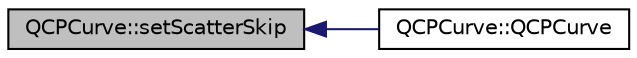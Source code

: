 digraph "QCPCurve::setScatterSkip"
{
  edge [fontname="Helvetica",fontsize="10",labelfontname="Helvetica",labelfontsize="10"];
  node [fontname="Helvetica",fontsize="10",shape=record];
  rankdir="LR";
  Node333 [label="QCPCurve::setScatterSkip",height=0.2,width=0.4,color="black", fillcolor="grey75", style="filled", fontcolor="black"];
  Node333 -> Node334 [dir="back",color="midnightblue",fontsize="10",style="solid",fontname="Helvetica"];
  Node334 [label="QCPCurve::QCPCurve",height=0.2,width=0.4,color="black", fillcolor="white", style="filled",URL="$class_q_c_p_curve.html#a36de58e2652b3fa47bdf9187d421d3ce"];
}
